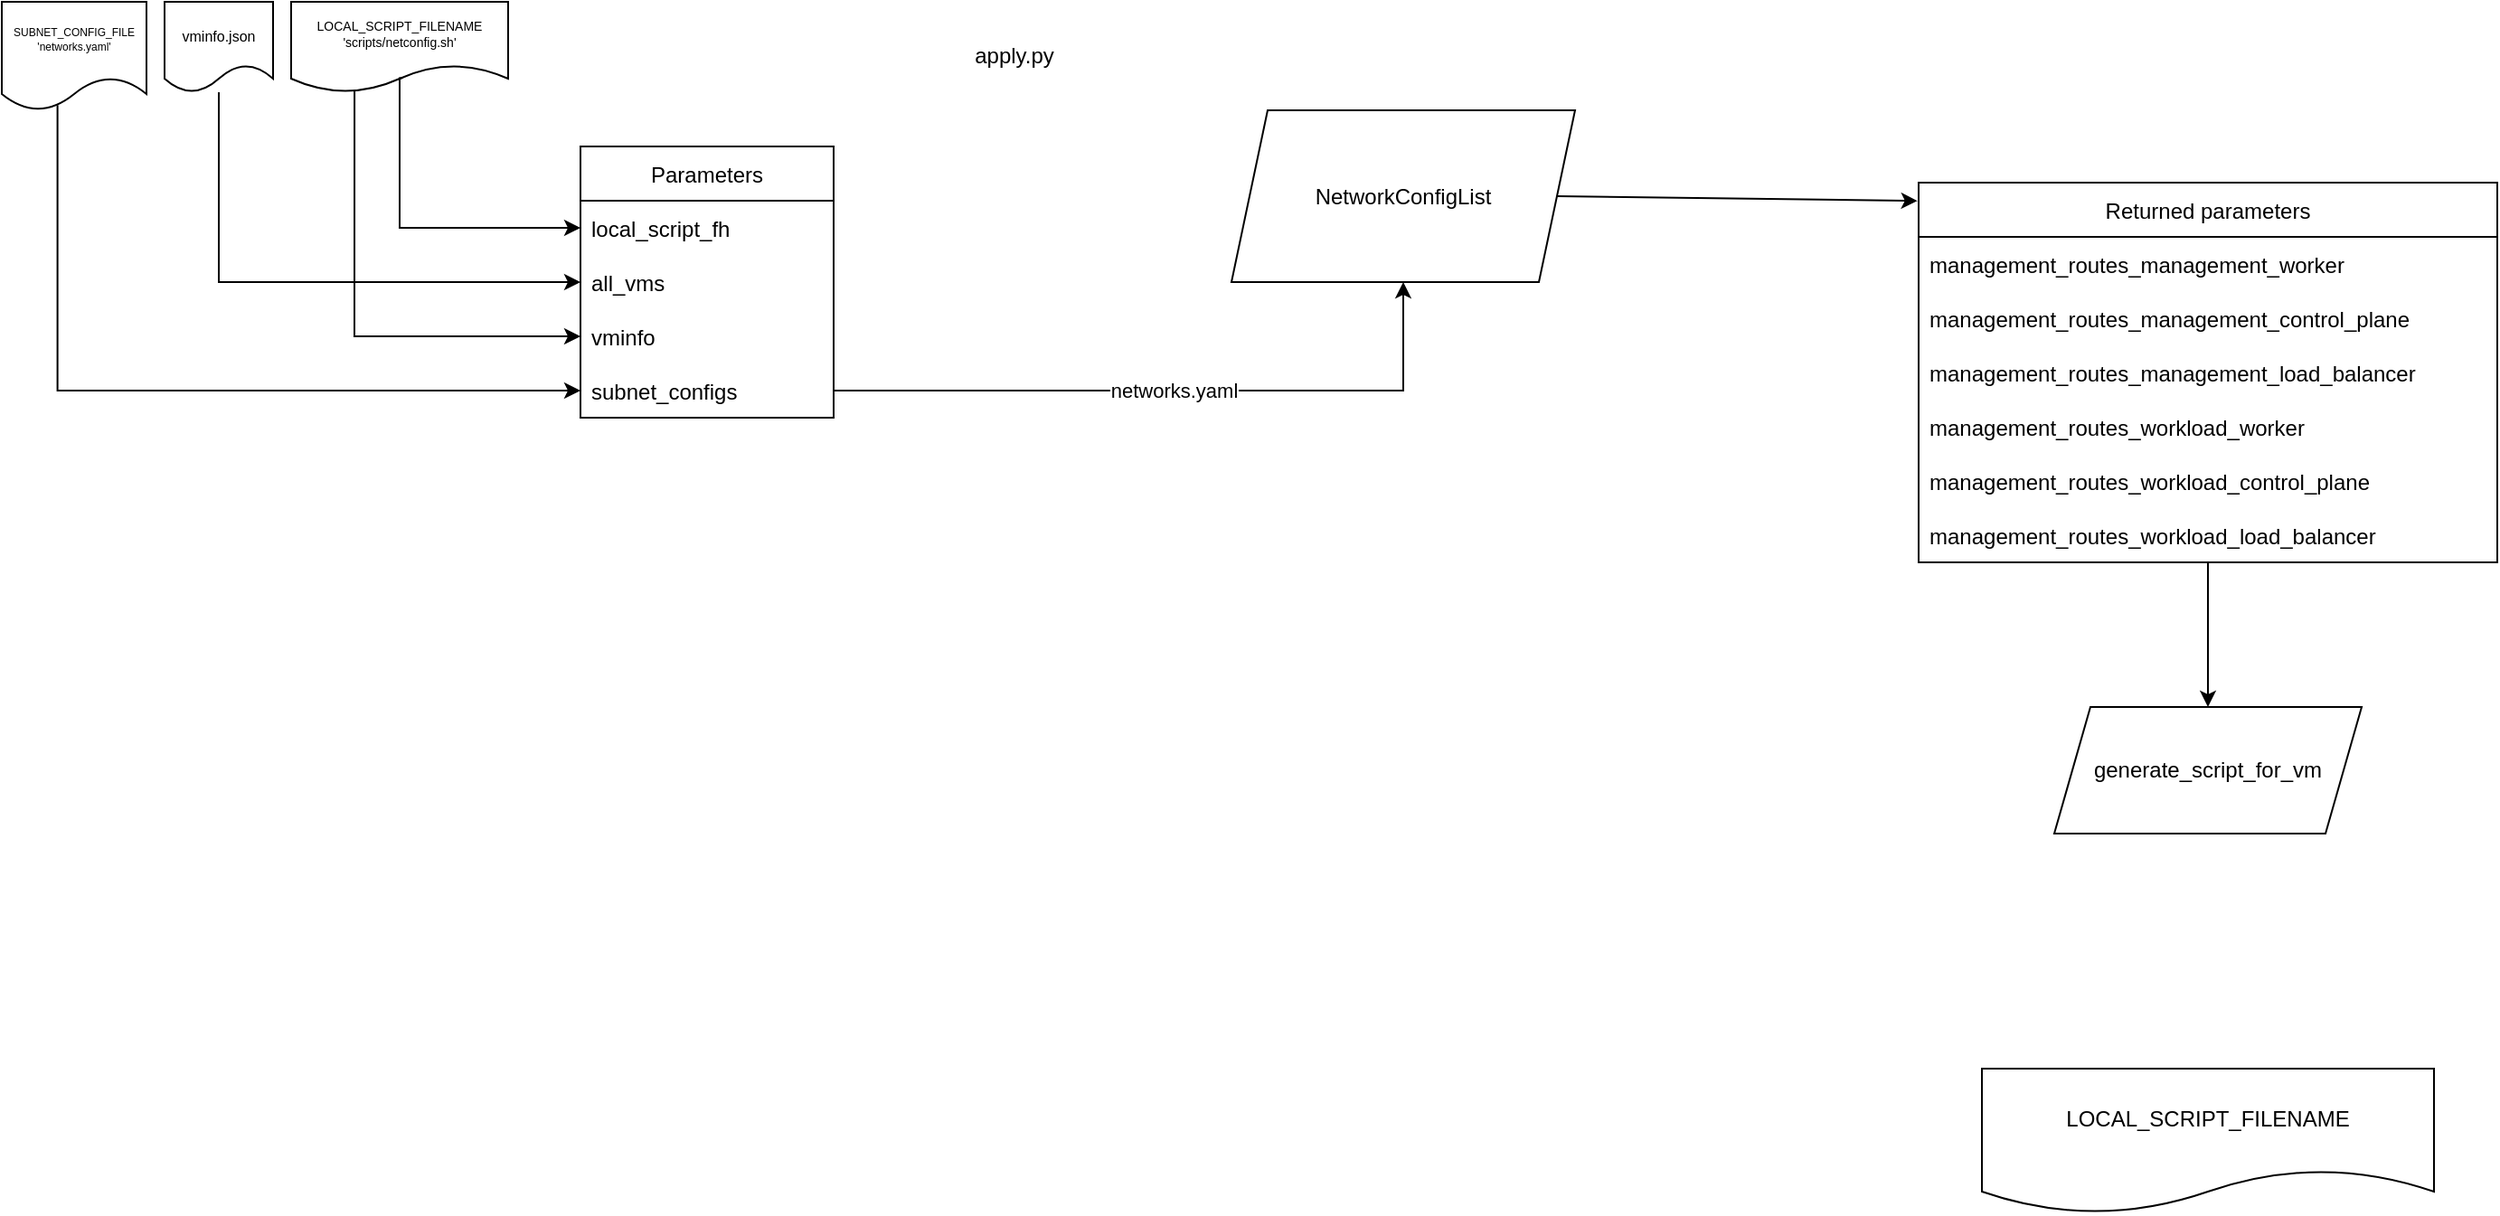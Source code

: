 <mxfile version="20.3.1" type="github" pages="10">
  <diagram name="Entry point" id="8ce9d11a-91a2-4d17-14d8-a56ed91bf033">
    <mxGraphModel dx="1778" dy="940" grid="1" gridSize="10" guides="1" tooltips="1" connect="1" arrows="1" fold="1" page="1" pageScale="1" pageWidth="1600" pageHeight="1200" background="none" math="0" shadow="0">
      <root>
        <mxCell id="0" />
        <mxCell id="1" parent="0" />
        <mxCell id="hAXQzyxzrUF089T4oHqe-1" value="&lt;div&gt;apply.py&lt;/div&gt;" style="text;html=1;strokeColor=none;fillColor=none;align=center;verticalAlign=middle;whiteSpace=wrap;rounded=0;" parent="1" vertex="1">
          <mxGeometry x="530" y="20" width="60" height="40" as="geometry" />
        </mxCell>
        <mxCell id="hAXQzyxzrUF089T4oHqe-3" value="Parameters" style="swimlane;fontStyle=0;childLayout=stackLayout;horizontal=1;startSize=30;horizontalStack=0;resizeParent=1;resizeParentMax=0;resizeLast=0;collapsible=1;marginBottom=0;" parent="1" vertex="1">
          <mxGeometry x="320" y="90" width="140" height="150" as="geometry" />
        </mxCell>
        <mxCell id="hAXQzyxzrUF089T4oHqe-4" value="local_script_fh" style="text;strokeColor=none;fillColor=none;align=left;verticalAlign=middle;spacingLeft=4;spacingRight=4;overflow=hidden;points=[[0,0.5],[1,0.5]];portConstraint=eastwest;rotatable=0;" parent="hAXQzyxzrUF089T4oHqe-3" vertex="1">
          <mxGeometry y="30" width="140" height="30" as="geometry" />
        </mxCell>
        <mxCell id="hAXQzyxzrUF089T4oHqe-5" value="all_vms" style="text;strokeColor=none;fillColor=none;align=left;verticalAlign=middle;spacingLeft=4;spacingRight=4;overflow=hidden;points=[[0,0.5],[1,0.5]];portConstraint=eastwest;rotatable=0;" parent="hAXQzyxzrUF089T4oHqe-3" vertex="1">
          <mxGeometry y="60" width="140" height="30" as="geometry" />
        </mxCell>
        <mxCell id="hAXQzyxzrUF089T4oHqe-6" value="vminfo" style="text;strokeColor=none;fillColor=none;align=left;verticalAlign=middle;spacingLeft=4;spacingRight=4;overflow=hidden;points=[[0,0.5],[1,0.5]];portConstraint=eastwest;rotatable=0;" parent="hAXQzyxzrUF089T4oHqe-3" vertex="1">
          <mxGeometry y="90" width="140" height="30" as="geometry" />
        </mxCell>
        <mxCell id="hAXQzyxzrUF089T4oHqe-7" value="subnet_configs" style="text;strokeColor=none;fillColor=none;align=left;verticalAlign=middle;spacingLeft=4;spacingRight=4;overflow=hidden;points=[[0,0.5],[1,0.5]];portConstraint=eastwest;rotatable=0;" parent="hAXQzyxzrUF089T4oHqe-3" vertex="1">
          <mxGeometry y="120" width="140" height="30" as="geometry" />
        </mxCell>
        <mxCell id="hAXQzyxzrUF089T4oHqe-9" value="&lt;font style=&quot;font-size: 8px;&quot;&gt;vminfo.json&lt;/font&gt;" style="shape=document;whiteSpace=wrap;html=1;boundedLbl=1;" parent="1" vertex="1">
          <mxGeometry x="90" y="10" width="60" height="50" as="geometry" />
        </mxCell>
        <mxCell id="hAXQzyxzrUF089T4oHqe-10" value="" style="edgeStyle=segmentEdgeStyle;endArrow=classic;html=1;rounded=0;entryX=0;entryY=0.5;entryDx=0;entryDy=0;" parent="1" source="hAXQzyxzrUF089T4oHqe-9" target="hAXQzyxzrUF089T4oHqe-5" edge="1">
          <mxGeometry width="50" height="50" relative="1" as="geometry">
            <mxPoint x="120" y="210" as="sourcePoint" />
            <mxPoint x="170" y="160" as="targetPoint" />
            <Array as="points">
              <mxPoint x="120" y="165" />
            </Array>
          </mxGeometry>
        </mxCell>
        <mxCell id="hAXQzyxzrUF089T4oHqe-11" value="&lt;div style=&quot;font-size: 7px;&quot;&gt;&lt;font style=&quot;font-size: 7px;&quot;&gt;LOCAL_SCRIPT_FILENAME&lt;/font&gt;&lt;/div&gt;&lt;div style=&quot;font-size: 7px;&quot;&gt;&lt;font style=&quot;font-size: 7px;&quot;&gt;&#39;scripts/netconfig.sh&#39;&lt;br style=&quot;font-size: 7px;&quot;&gt;&lt;/font&gt;&lt;/div&gt;" style="shape=document;whiteSpace=wrap;html=1;boundedLbl=1;fontSize=7;" parent="1" vertex="1">
          <mxGeometry x="160" y="10" width="120" height="50" as="geometry" />
        </mxCell>
        <mxCell id="hAXQzyxzrUF089T4oHqe-12" value="" style="edgeStyle=segmentEdgeStyle;endArrow=classic;html=1;rounded=0;fontSize=7;exitX=0.514;exitY=0.843;exitDx=0;exitDy=0;exitPerimeter=0;" parent="1" source="hAXQzyxzrUF089T4oHqe-11" target="hAXQzyxzrUF089T4oHqe-4" edge="1">
          <mxGeometry width="50" height="50" relative="1" as="geometry">
            <mxPoint x="100" y="120" as="sourcePoint" />
            <mxPoint x="150" y="70" as="targetPoint" />
            <Array as="points">
              <mxPoint x="220" y="52" />
              <mxPoint x="220" y="135" />
            </Array>
          </mxGeometry>
        </mxCell>
        <mxCell id="hAXQzyxzrUF089T4oHqe-13" value="&lt;div style=&quot;font-size: 6px;&quot;&gt;SUBNET_CONFIG_FILE&lt;/div&gt;&lt;div style=&quot;font-size: 6px;&quot;&gt;&#39;networks.yaml&#39;&lt;br style=&quot;font-size: 6px;&quot;&gt;&lt;/div&gt;" style="shape=document;whiteSpace=wrap;html=1;boundedLbl=1;fontSize=6;" parent="1" vertex="1">
          <mxGeometry y="10" width="80" height="60" as="geometry" />
        </mxCell>
        <mxCell id="hAXQzyxzrUF089T4oHqe-14" value="" style="edgeStyle=segmentEdgeStyle;endArrow=classic;html=1;rounded=0;fontSize=6;entryX=0;entryY=0.5;entryDx=0;entryDy=0;exitX=0.385;exitY=0.953;exitDx=0;exitDy=0;exitPerimeter=0;" parent="1" source="hAXQzyxzrUF089T4oHqe-13" target="hAXQzyxzrUF089T4oHqe-7" edge="1">
          <mxGeometry width="50" height="50" relative="1" as="geometry">
            <mxPoint x="20" y="190" as="sourcePoint" />
            <mxPoint x="90" y="200" as="targetPoint" />
            <Array as="points">
              <mxPoint x="31" y="225" />
            </Array>
          </mxGeometry>
        </mxCell>
        <mxCell id="hAXQzyxzrUF089T4oHqe-15" value="" style="edgeStyle=segmentEdgeStyle;endArrow=classic;html=1;rounded=0;fontSize=6;entryX=0;entryY=0.5;entryDx=0;entryDy=0;exitX=0.292;exitY=0.977;exitDx=0;exitDy=0;exitPerimeter=0;" parent="1" source="hAXQzyxzrUF089T4oHqe-11" target="hAXQzyxzrUF089T4oHqe-6" edge="1">
          <mxGeometry width="50" height="50" relative="1" as="geometry">
            <mxPoint x="540" y="80" as="sourcePoint" />
            <mxPoint x="590" y="30" as="targetPoint" />
            <Array as="points">
              <mxPoint x="195" y="195" />
            </Array>
          </mxGeometry>
        </mxCell>
        <mxCell id="MDB2HP20ynzAcJuBbZZU-1" value="NetworkConfigList" style="shape=parallelogram;perimeter=parallelogramPerimeter;whiteSpace=wrap;html=1;fixedSize=1;" vertex="1" parent="1">
          <mxGeometry x="680" y="70" width="190" height="95" as="geometry" />
        </mxCell>
        <mxCell id="MDB2HP20ynzAcJuBbZZU-4" value="" style="endArrow=classic;html=1;rounded=0;exitX=1;exitY=0.5;exitDx=0;exitDy=0;entryX=0.5;entryY=1;entryDx=0;entryDy=0;" edge="1" parent="1" source="hAXQzyxzrUF089T4oHqe-7" target="MDB2HP20ynzAcJuBbZZU-1">
          <mxGeometry relative="1" as="geometry">
            <mxPoint x="660" y="300" as="sourcePoint" />
            <mxPoint x="760" y="300" as="targetPoint" />
            <Array as="points">
              <mxPoint x="775" y="225" />
            </Array>
          </mxGeometry>
        </mxCell>
        <mxCell id="MDB2HP20ynzAcJuBbZZU-5" value="networks.yaml" style="edgeLabel;resizable=0;html=1;align=center;verticalAlign=middle;" connectable="0" vertex="1" parent="MDB2HP20ynzAcJuBbZZU-4">
          <mxGeometry relative="1" as="geometry" />
        </mxCell>
        <mxCell id="rCq9-AHlhiBzLPEO5vn3-1" value="Returned parameters" style="swimlane;fontStyle=0;childLayout=stackLayout;horizontal=1;startSize=30;horizontalStack=0;resizeParent=1;resizeParentMax=0;resizeLast=0;collapsible=1;marginBottom=0;" vertex="1" parent="1">
          <mxGeometry x="1060" y="110" width="320" height="210" as="geometry" />
        </mxCell>
        <mxCell id="rCq9-AHlhiBzLPEO5vn3-2" value="management_routes_management_worker" style="text;strokeColor=none;fillColor=none;align=left;verticalAlign=middle;spacingLeft=4;spacingRight=4;overflow=hidden;points=[[0,0.5],[1,0.5]];portConstraint=eastwest;rotatable=0;" vertex="1" parent="rCq9-AHlhiBzLPEO5vn3-1">
          <mxGeometry y="30" width="320" height="30" as="geometry" />
        </mxCell>
        <mxCell id="rCq9-AHlhiBzLPEO5vn3-3" value="management_routes_management_control_plane" style="text;strokeColor=none;fillColor=none;align=left;verticalAlign=middle;spacingLeft=4;spacingRight=4;overflow=hidden;points=[[0,0.5],[1,0.5]];portConstraint=eastwest;rotatable=0;" vertex="1" parent="rCq9-AHlhiBzLPEO5vn3-1">
          <mxGeometry y="60" width="320" height="30" as="geometry" />
        </mxCell>
        <mxCell id="rCq9-AHlhiBzLPEO5vn3-4" value="management_routes_management_load_balancer" style="text;strokeColor=none;fillColor=none;align=left;verticalAlign=middle;spacingLeft=4;spacingRight=4;overflow=hidden;points=[[0,0.5],[1,0.5]];portConstraint=eastwest;rotatable=0;" vertex="1" parent="rCq9-AHlhiBzLPEO5vn3-1">
          <mxGeometry y="90" width="320" height="30" as="geometry" />
        </mxCell>
        <mxCell id="rCq9-AHlhiBzLPEO5vn3-7" value="management_routes_workload_worker" style="text;strokeColor=none;fillColor=none;align=left;verticalAlign=middle;spacingLeft=4;spacingRight=4;overflow=hidden;points=[[0,0.5],[1,0.5]];portConstraint=eastwest;rotatable=0;" vertex="1" parent="rCq9-AHlhiBzLPEO5vn3-1">
          <mxGeometry y="120" width="320" height="30" as="geometry" />
        </mxCell>
        <mxCell id="rCq9-AHlhiBzLPEO5vn3-8" value="management_routes_workload_control_plane" style="text;strokeColor=none;fillColor=none;align=left;verticalAlign=middle;spacingLeft=4;spacingRight=4;overflow=hidden;points=[[0,0.5],[1,0.5]];portConstraint=eastwest;rotatable=0;" vertex="1" parent="rCq9-AHlhiBzLPEO5vn3-1">
          <mxGeometry y="150" width="320" height="30" as="geometry" />
        </mxCell>
        <mxCell id="rCq9-AHlhiBzLPEO5vn3-9" value="management_routes_workload_load_balancer" style="text;strokeColor=none;fillColor=none;align=left;verticalAlign=middle;spacingLeft=4;spacingRight=4;overflow=hidden;points=[[0,0.5],[1,0.5]];portConstraint=eastwest;rotatable=0;" vertex="1" parent="rCq9-AHlhiBzLPEO5vn3-1">
          <mxGeometry y="180" width="320" height="30" as="geometry" />
        </mxCell>
        <mxCell id="9FcE8uI2pOl-TXeYJqfj-1" value="generate_script_for_vm" style="shape=parallelogram;perimeter=parallelogramPerimeter;whiteSpace=wrap;html=1;fixedSize=1;" vertex="1" parent="1">
          <mxGeometry x="1135" y="400" width="170" height="70" as="geometry" />
        </mxCell>
        <mxCell id="9FcE8uI2pOl-TXeYJqfj-2" value="" style="endArrow=classic;html=1;rounded=0;entryX=0.5;entryY=0;entryDx=0;entryDy=0;" edge="1" parent="1" source="rCq9-AHlhiBzLPEO5vn3-9" target="9FcE8uI2pOl-TXeYJqfj-1">
          <mxGeometry width="50" height="50" relative="1" as="geometry">
            <mxPoint x="910" y="510" as="sourcePoint" />
            <mxPoint x="960" y="460" as="targetPoint" />
          </mxGeometry>
        </mxCell>
        <mxCell id="9FcE8uI2pOl-TXeYJqfj-3" value="" style="endArrow=classic;html=1;rounded=0;entryX=-0.002;entryY=0.048;entryDx=0;entryDy=0;entryPerimeter=0;exitX=1;exitY=0.5;exitDx=0;exitDy=0;" edge="1" parent="1" source="MDB2HP20ynzAcJuBbZZU-1" target="rCq9-AHlhiBzLPEO5vn3-1">
          <mxGeometry width="50" height="50" relative="1" as="geometry">
            <mxPoint x="910" y="510" as="sourcePoint" />
            <mxPoint x="960" y="460" as="targetPoint" />
          </mxGeometry>
        </mxCell>
        <mxCell id="KpaHSgXzEpZFQoiQR3Ww-1" value="LOCAL_SCRIPT_FILENAME" style="shape=document;whiteSpace=wrap;html=1;boundedLbl=1;fontSize=12;" vertex="1" parent="1">
          <mxGeometry x="1095" y="600" width="250" height="80" as="geometry" />
        </mxCell>
      </root>
    </mxGraphModel>
  </diagram>
  <diagram id="Cs-p8ddCtCMkcKlwJ-LH" name="NetworkConfigList">
    <mxGraphModel dx="1422" dy="752" grid="1" gridSize="10" guides="1" tooltips="1" connect="1" arrows="1" fold="1" page="1" pageScale="1" pageWidth="1200" pageHeight="1600" math="0" shadow="0">
      <root>
        <mxCell id="0" />
        <mxCell id="1" parent="0" />
        <mxCell id="8OVsyT-DH0e4w9V3ui-G-1" value="NetworkConfigList" style="shape=parallelogram;perimeter=parallelogramPerimeter;whiteSpace=wrap;html=1;fixedSize=1;" vertex="1" parent="1">
          <mxGeometry x="40" y="70" width="190" height="95" as="geometry" />
        </mxCell>
        <mxCell id="8OVsyT-DH0e4w9V3ui-G-2" value="NetworkConfigList" style="text;strokeColor=none;fillColor=none;html=1;fontSize=24;fontStyle=1;verticalAlign=middle;align=center;" vertex="1" parent="1">
          <mxGeometry x="520" width="100" height="40" as="geometry" />
        </mxCell>
      </root>
    </mxGraphModel>
  </diagram>
  <diagram id="NnIbAKvoQ8dPKDMeVBmU" name="generate_script_for_vm">
    <mxGraphModel dx="2622" dy="752" grid="1" gridSize="10" guides="1" tooltips="1" connect="1" arrows="1" fold="1" page="1" pageScale="1" pageWidth="1200" pageHeight="1600" math="0" shadow="0">
      <root>
        <mxCell id="0" />
        <mxCell id="1" parent="0" />
        <mxCell id="WUDY_DLtJ3YWReSSxZhu-1" value="generate_script_for_vm" style="shape=parallelogram;perimeter=parallelogramPerimeter;whiteSpace=wrap;html=1;fixedSize=1;" vertex="1" parent="1">
          <mxGeometry x="40" y="10" width="170" height="70" as="geometry" />
        </mxCell>
        <mxCell id="WUDY_DLtJ3YWReSSxZhu-2" value="Control plane ?" style="rhombus;whiteSpace=wrap;html=1;fontSize=11;" vertex="1" parent="1">
          <mxGeometry x="85" y="160" width="80" height="80" as="geometry" />
        </mxCell>
        <mxCell id="WUDY_DLtJ3YWReSSxZhu-3" value="" style="endArrow=classic;html=1;rounded=0;fontSize=11;" edge="1" parent="1" source="WUDY_DLtJ3YWReSSxZhu-1" target="WUDY_DLtJ3YWReSSxZhu-2">
          <mxGeometry width="50" height="50" relative="1" as="geometry">
            <mxPoint x="-80" y="350" as="sourcePoint" />
            <mxPoint x="-30" y="300" as="targetPoint" />
          </mxGeometry>
        </mxCell>
        <mxCell id="WUDY_DLtJ3YWReSSxZhu-4" value="Management cluster ?" style="rhombus;whiteSpace=wrap;html=1;fontSize=11;" vertex="1" parent="1">
          <mxGeometry x="490" y="80" width="80" height="80" as="geometry" />
        </mxCell>
        <mxCell id="WUDY_DLtJ3YWReSSxZhu-5" value="" style="endArrow=classic;html=1;rounded=0;fontSize=11;entryX=0;entryY=0.5;entryDx=0;entryDy=0;exitX=1;exitY=0.5;exitDx=0;exitDy=0;" edge="1" parent="1" source="WUDY_DLtJ3YWReSSxZhu-2" target="WUDY_DLtJ3YWReSSxZhu-4">
          <mxGeometry relative="1" as="geometry">
            <mxPoint x="-100" y="320" as="sourcePoint" />
            <mxPoint y="320" as="targetPoint" />
            <Array as="points">
              <mxPoint x="210" y="200" />
            </Array>
          </mxGeometry>
        </mxCell>
        <mxCell id="WUDY_DLtJ3YWReSSxZhu-6" value="Yes" style="edgeLabel;resizable=0;html=1;align=center;verticalAlign=middle;fontSize=11;" connectable="0" vertex="1" parent="WUDY_DLtJ3YWReSSxZhu-5">
          <mxGeometry relative="1" as="geometry" />
        </mxCell>
        <mxCell id="WUDY_DLtJ3YWReSSxZhu-7" value="" style="endArrow=classic;html=1;rounded=0;fontSize=11;" edge="1" parent="1" target="WUDY_DLtJ3YWReSSxZhu-9" source="WUDY_DLtJ3YWReSSxZhu-4">
          <mxGeometry relative="1" as="geometry">
            <mxPoint x="330" y="199.76" as="sourcePoint" />
            <mxPoint x="415" y="199.76" as="targetPoint" />
            <Array as="points">
              <mxPoint x="720" y="160" />
            </Array>
          </mxGeometry>
        </mxCell>
        <mxCell id="WUDY_DLtJ3YWReSSxZhu-8" value="Yes" style="edgeLabel;resizable=0;html=1;align=center;verticalAlign=middle;fontSize=11;" connectable="0" vertex="1" parent="WUDY_DLtJ3YWReSSxZhu-7">
          <mxGeometry relative="1" as="geometry" />
        </mxCell>
        <mxCell id="WUDY_DLtJ3YWReSSxZhu-9" value="management_routes_management_control_plane" style="shape=parallelogram;perimeter=parallelogramPerimeter;whiteSpace=wrap;html=1;fixedSize=1;fontSize=11;" vertex="1" parent="1">
          <mxGeometry x="880" y="160" width="270" height="80" as="geometry" />
        </mxCell>
        <mxCell id="WUDY_DLtJ3YWReSSxZhu-11" value="" style="endArrow=classic;html=1;rounded=0;fontSize=11;entryX=0.5;entryY=0;entryDx=0;entryDy=0;exitX=0.5;exitY=1;exitDx=0;exitDy=0;" edge="1" parent="1" source="WUDY_DLtJ3YWReSSxZhu-2" target="WUDY_DLtJ3YWReSSxZhu-10">
          <mxGeometry relative="1" as="geometry">
            <mxPoint x="165" y="260" as="sourcePoint" />
            <mxPoint x="250" y="260" as="targetPoint" />
            <Array as="points" />
          </mxGeometry>
        </mxCell>
        <mxCell id="WUDY_DLtJ3YWReSSxZhu-12" value="&lt;div&gt;No&lt;/div&gt;" style="edgeLabel;resizable=0;html=1;align=center;verticalAlign=middle;fontSize=11;" connectable="0" vertex="1" parent="WUDY_DLtJ3YWReSSxZhu-11">
          <mxGeometry relative="1" as="geometry" />
        </mxCell>
        <mxCell id="WUDY_DLtJ3YWReSSxZhu-13" value="&lt;div style=&quot;font-family: Consolas, &amp;quot;Courier New&amp;quot;, monospace; font-weight: normal; font-size: 12px; line-height: 19px;&quot;&gt;&lt;div style=&quot;&quot;&gt;&lt;font style=&quot;font-size: 12px;&quot;&gt;&lt;span style=&quot;background-color: rgb(255, 255, 255);&quot;&gt;&lt;span style=&quot;&quot;&gt;management_routes_management_load_balancer&lt;/span&gt;&lt;/span&gt;&lt;/font&gt;&lt;/div&gt;&lt;/div&gt;" style="shape=parallelogram;perimeter=parallelogramPerimeter;whiteSpace=wrap;html=1;fixedSize=1;fontSize=4;" vertex="1" parent="1">
          <mxGeometry x="530" y="465" width="340" height="85" as="geometry" />
        </mxCell>
        <mxCell id="WUDY_DLtJ3YWReSSxZhu-14" value="" style="endArrow=classic;html=1;rounded=0;fontSize=11;entryX=0;entryY=0.5;entryDx=0;entryDy=0;exitX=1;exitY=0.5;exitDx=0;exitDy=0;" edge="1" parent="1" target="WUDY_DLtJ3YWReSSxZhu-22" source="WUDY_DLtJ3YWReSSxZhu-10">
          <mxGeometry relative="1" as="geometry">
            <mxPoint x="165" y="440" as="sourcePoint" />
            <mxPoint x="222" y="490" as="targetPoint" />
            <Array as="points" />
          </mxGeometry>
        </mxCell>
        <mxCell id="WUDY_DLtJ3YWReSSxZhu-15" value="Yes" style="edgeLabel;resizable=0;html=1;align=center;verticalAlign=middle;fontSize=11;" connectable="0" vertex="1" parent="WUDY_DLtJ3YWReSSxZhu-14">
          <mxGeometry relative="1" as="geometry" />
        </mxCell>
        <mxCell id="WUDY_DLtJ3YWReSSxZhu-16" value="" style="endArrow=classic;html=1;rounded=0;fontSize=11;entryX=0.5;entryY=0;entryDx=0;entryDy=0;exitX=0.5;exitY=1;exitDx=0;exitDy=0;startArrow=none;" edge="1" parent="1" target="WUDY_DLtJ3YWReSSxZhu-18" source="WUDY_DLtJ3YWReSSxZhu-10">
          <mxGeometry relative="1" as="geometry">
            <mxPoint x="124.76" y="480" as="sourcePoint" />
            <mxPoint x="124.76" y="530" as="targetPoint" />
            <Array as="points" />
          </mxGeometry>
        </mxCell>
        <mxCell id="WUDY_DLtJ3YWReSSxZhu-18" value="Management cluster ?" style="rhombus;whiteSpace=wrap;html=1;fontSize=11;" vertex="1" parent="1">
          <mxGeometry x="75" y="860" width="80" height="80" as="geometry" />
        </mxCell>
        <mxCell id="WUDY_DLtJ3YWReSSxZhu-19" value="" style="endArrow=classic;html=1;rounded=0;fontSize=11;exitX=1;exitY=0.5;exitDx=0;exitDy=0;entryX=0;entryY=0.5;entryDx=0;entryDy=0;" edge="1" parent="1" source="WUDY_DLtJ3YWReSSxZhu-18" target="WUDY_DLtJ3YWReSSxZhu-32">
          <mxGeometry relative="1" as="geometry">
            <mxPoint x="165" y="579.76" as="sourcePoint" />
            <mxPoint x="260" y="660" as="targetPoint" />
            <Array as="points" />
          </mxGeometry>
        </mxCell>
        <mxCell id="WUDY_DLtJ3YWReSSxZhu-20" value="Yes" style="edgeLabel;resizable=0;html=1;align=center;verticalAlign=middle;fontSize=11;" connectable="0" vertex="1" parent="WUDY_DLtJ3YWReSSxZhu-19">
          <mxGeometry relative="1" as="geometry" />
        </mxCell>
        <mxCell id="WUDY_DLtJ3YWReSSxZhu-21" value="&lt;div style=&quot;font-family: Consolas, &amp;quot;Courier New&amp;quot;, monospace; font-weight: normal; font-size: 12px; line-height: 19px;&quot;&gt;&lt;div style=&quot;&quot;&gt;&lt;font style=&quot;font-size: 12px;&quot;&gt;&lt;span style=&quot;background-color: rgb(255, 255, 255);&quot;&gt;&lt;span style=&quot;&quot;&gt;management_routes_workload_control_plane&lt;/span&gt;&lt;/span&gt;&lt;/font&gt;&lt;/div&gt;&lt;/div&gt;" style="shape=parallelogram;perimeter=parallelogramPerimeter;whiteSpace=wrap;html=1;fixedSize=1;fontSize=4;" vertex="1" parent="1">
          <mxGeometry x="350" y="250" width="302" height="80" as="geometry" />
        </mxCell>
        <mxCell id="WUDY_DLtJ3YWReSSxZhu-22" value="Management cluster ?" style="rhombus;whiteSpace=wrap;html=1;fontSize=9;" vertex="1" parent="1">
          <mxGeometry x="330" y="460" width="95" height="90" as="geometry" />
        </mxCell>
        <mxCell id="WUDY_DLtJ3YWReSSxZhu-23" value="" style="endArrow=classic;html=1;rounded=0;fontSize=11;entryX=0;entryY=0.5;entryDx=0;entryDy=0;exitX=1;exitY=0.5;exitDx=0;exitDy=0;" edge="1" parent="1" source="WUDY_DLtJ3YWReSSxZhu-22" target="WUDY_DLtJ3YWReSSxZhu-13">
          <mxGeometry relative="1" as="geometry">
            <mxPoint x="320" y="399" as="sourcePoint" />
            <mxPoint x="395" y="399" as="targetPoint" />
            <Array as="points" />
          </mxGeometry>
        </mxCell>
        <mxCell id="WUDY_DLtJ3YWReSSxZhu-24" value="Yes" style="edgeLabel;resizable=0;html=1;align=center;verticalAlign=middle;fontSize=11;" connectable="0" vertex="1" parent="WUDY_DLtJ3YWReSSxZhu-23">
          <mxGeometry relative="1" as="geometry" />
        </mxCell>
        <mxCell id="WUDY_DLtJ3YWReSSxZhu-25" value="&lt;div style=&quot;font-family: Consolas, &amp;quot;Courier New&amp;quot;, monospace; font-weight: normal; font-size: 12px; line-height: 19px;&quot;&gt;&lt;div style=&quot;&quot;&gt;&lt;font style=&quot;font-size: 12px;&quot;&gt;&lt;span style=&quot;background-color: rgb(255, 255, 255);&quot;&gt;&lt;span style=&quot;&quot;&gt;management_routes_workload_load_balancer&lt;/span&gt;&lt;/span&gt;&lt;/font&gt;&lt;/div&gt;&lt;/div&gt;" style="shape=parallelogram;perimeter=parallelogramPerimeter;whiteSpace=wrap;html=1;fixedSize=1;fontSize=4;" vertex="1" parent="1">
          <mxGeometry x="270" y="700" width="310" height="100" as="geometry" />
        </mxCell>
        <mxCell id="WUDY_DLtJ3YWReSSxZhu-26" value="" style="endArrow=classic;html=1;rounded=0;fontSize=11;entryX=0.5;entryY=0;entryDx=0;entryDy=0;exitX=0.5;exitY=1;exitDx=0;exitDy=0;" edge="1" parent="1" source="WUDY_DLtJ3YWReSSxZhu-22" target="WUDY_DLtJ3YWReSSxZhu-25">
          <mxGeometry relative="1" as="geometry">
            <mxPoint x="330" y="489" as="sourcePoint" />
            <mxPoint x="400" y="489" as="targetPoint" />
            <Array as="points" />
          </mxGeometry>
        </mxCell>
        <mxCell id="WUDY_DLtJ3YWReSSxZhu-27" value="No" style="edgeLabel;resizable=0;html=1;align=center;verticalAlign=middle;fontSize=11;" connectable="0" vertex="1" parent="WUDY_DLtJ3YWReSSxZhu-26">
          <mxGeometry relative="1" as="geometry" />
        </mxCell>
        <mxCell id="WUDY_DLtJ3YWReSSxZhu-28" value="" style="endArrow=classic;html=1;rounded=0;fontSize=11;entryX=0.5;entryY=0;entryDx=0;entryDy=0;exitX=0.47;exitY=0.95;exitDx=0;exitDy=0;exitPerimeter=0;" edge="1" parent="1" source="WUDY_DLtJ3YWReSSxZhu-4" target="WUDY_DLtJ3YWReSSxZhu-21">
          <mxGeometry relative="1" as="geometry">
            <mxPoint x="320" y="380" as="sourcePoint" />
            <mxPoint x="330" y="430" as="targetPoint" />
            <Array as="points" />
          </mxGeometry>
        </mxCell>
        <mxCell id="WUDY_DLtJ3YWReSSxZhu-29" value="No" style="edgeLabel;resizable=0;html=1;align=center;verticalAlign=middle;fontSize=11;" connectable="0" vertex="1" parent="WUDY_DLtJ3YWReSSxZhu-28">
          <mxGeometry relative="1" as="geometry" />
        </mxCell>
        <mxCell id="WUDY_DLtJ3YWReSSxZhu-30" value="" style="endArrow=classic;html=1;rounded=0;fontSize=11;exitX=0.5;exitY=1;exitDx=0;exitDy=0;entryX=0.542;entryY=0;entryDx=0;entryDy=0;entryPerimeter=0;" edge="1" parent="1" source="WUDY_DLtJ3YWReSSxZhu-18" target="WUDY_DLtJ3YWReSSxZhu-33">
          <mxGeometry relative="1" as="geometry">
            <mxPoint x="180" y="680" as="sourcePoint" />
            <mxPoint x="125" y="770" as="targetPoint" />
            <Array as="points" />
          </mxGeometry>
        </mxCell>
        <mxCell id="WUDY_DLtJ3YWReSSxZhu-31" value="&lt;div&gt;No&lt;/div&gt;" style="edgeLabel;resizable=0;html=1;align=center;verticalAlign=middle;fontSize=11;" connectable="0" vertex="1" parent="WUDY_DLtJ3YWReSSxZhu-30">
          <mxGeometry relative="1" as="geometry" />
        </mxCell>
        <mxCell id="WUDY_DLtJ3YWReSSxZhu-32" value="&lt;div style=&quot;font-family: Consolas, &amp;quot;Courier New&amp;quot;, monospace; font-weight: normal; font-size: 12px; line-height: 19px;&quot;&gt;&lt;div style=&quot;&quot;&gt;&lt;font style=&quot;font-size: 12px;&quot;&gt;&lt;span style=&quot;background-color: rgb(255, 255, 255);&quot;&gt;&lt;span style=&quot;&quot;&gt;management_routes_management_worker&lt;/span&gt;&lt;/span&gt;&lt;/font&gt;&lt;/div&gt;&lt;/div&gt;" style="shape=parallelogram;perimeter=parallelogramPerimeter;whiteSpace=wrap;html=1;fixedSize=1;fontSize=4;" vertex="1" parent="1">
          <mxGeometry x="530" y="920" width="340" height="100" as="geometry" />
        </mxCell>
        <mxCell id="WUDY_DLtJ3YWReSSxZhu-33" value="&lt;div style=&quot;font-family: Consolas, &amp;quot;Courier New&amp;quot;, monospace; font-weight: normal; font-size: 12px; line-height: 19px;&quot;&gt;&lt;div style=&quot;&quot;&gt;&lt;font style=&quot;font-size: 12px;&quot;&gt;&lt;span style=&quot;background-color: rgb(255, 255, 255);&quot;&gt;&lt;span style=&quot;&quot;&gt;management_routes_workload_worker&lt;/span&gt;&lt;/span&gt;&lt;/font&gt;&lt;/div&gt;&lt;/div&gt;" style="shape=parallelogram;perimeter=parallelogramPerimeter;whiteSpace=wrap;html=1;fixedSize=1;fontSize=4;" vertex="1" parent="1">
          <mxGeometry x="-30" y="1170" width="290" height="140" as="geometry" />
        </mxCell>
        <mxCell id="uC1EVDwuRMCWNasb5b6D-1" value="Returned parameters" style="swimlane;fontStyle=0;childLayout=stackLayout;horizontal=1;startSize=30;horizontalStack=0;resizeParent=1;resizeParentMax=0;resizeLast=0;collapsible=1;marginBottom=0;" vertex="1" parent="1">
          <mxGeometry x="1080" y="400" width="320" height="210" as="geometry" />
        </mxCell>
        <mxCell id="uC1EVDwuRMCWNasb5b6D-3" value="management_routes_management_control_plane" style="text;strokeColor=none;fillColor=none;align=left;verticalAlign=middle;spacingLeft=4;spacingRight=4;overflow=hidden;points=[[0,0.5],[1,0.5]];portConstraint=eastwest;rotatable=0;" vertex="1" parent="uC1EVDwuRMCWNasb5b6D-1">
          <mxGeometry y="30" width="320" height="30" as="geometry" />
        </mxCell>
        <mxCell id="uC1EVDwuRMCWNasb5b6D-2" value="management_routes_management_worker" style="text;strokeColor=none;fillColor=none;align=left;verticalAlign=middle;spacingLeft=4;spacingRight=4;overflow=hidden;points=[[0,0.5],[1,0.5]];portConstraint=eastwest;rotatable=0;" vertex="1" parent="uC1EVDwuRMCWNasb5b6D-1">
          <mxGeometry y="60" width="320" height="30" as="geometry" />
        </mxCell>
        <mxCell id="uC1EVDwuRMCWNasb5b6D-4" value="management_routes_management_load_balancer" style="text;strokeColor=none;fillColor=none;align=left;verticalAlign=middle;spacingLeft=4;spacingRight=4;overflow=hidden;points=[[0,0.5],[1,0.5]];portConstraint=eastwest;rotatable=0;" vertex="1" parent="uC1EVDwuRMCWNasb5b6D-1">
          <mxGeometry y="90" width="320" height="30" as="geometry" />
        </mxCell>
        <mxCell id="uC1EVDwuRMCWNasb5b6D-7" value="management_routes_workload_load_balancer" style="text;strokeColor=none;fillColor=none;align=left;verticalAlign=middle;spacingLeft=4;spacingRight=4;overflow=hidden;points=[[0,0.5],[1,0.5]];portConstraint=eastwest;rotatable=0;" vertex="1" parent="uC1EVDwuRMCWNasb5b6D-1">
          <mxGeometry y="120" width="320" height="30" as="geometry" />
        </mxCell>
        <mxCell id="uC1EVDwuRMCWNasb5b6D-5" value="management_routes_workload_worker" style="text;strokeColor=none;fillColor=none;align=left;verticalAlign=middle;spacingLeft=4;spacingRight=4;overflow=hidden;points=[[0,0.5],[1,0.5]];portConstraint=eastwest;rotatable=0;" vertex="1" parent="uC1EVDwuRMCWNasb5b6D-1">
          <mxGeometry y="150" width="320" height="30" as="geometry" />
        </mxCell>
        <mxCell id="uC1EVDwuRMCWNasb5b6D-6" value="management_routes_workload_control_plane" style="text;strokeColor=none;fillColor=none;align=left;verticalAlign=middle;spacingLeft=4;spacingRight=4;overflow=hidden;points=[[0,0.5],[1,0.5]];portConstraint=eastwest;rotatable=0;" vertex="1" parent="uC1EVDwuRMCWNasb5b6D-1">
          <mxGeometry y="180" width="320" height="30" as="geometry" />
        </mxCell>
        <mxCell id="WUDY_DLtJ3YWReSSxZhu-10" value="Load balancer ?" style="rhombus;whiteSpace=wrap;html=1;fontSize=9;" vertex="1" parent="1">
          <mxGeometry x="85" y="490" width="80" height="80" as="geometry" />
        </mxCell>
        <mxCell id="uC1EVDwuRMCWNasb5b6D-8" value="" style="endArrow=none;html=1;rounded=0;fontSize=11;entryX=0.5;entryY=0;entryDx=0;entryDy=0;exitX=0.5;exitY=1;exitDx=0;exitDy=0;" edge="1" parent="1" target="WUDY_DLtJ3YWReSSxZhu-10">
          <mxGeometry relative="1" as="geometry">
            <mxPoint x="124.76" y="480" as="sourcePoint" />
            <mxPoint x="125" y="750" as="targetPoint" />
            <Array as="points" />
          </mxGeometry>
        </mxCell>
        <mxCell id="uC1EVDwuRMCWNasb5b6D-9" value="&lt;div&gt;No&lt;/div&gt;" style="edgeLabel;resizable=0;html=1;align=center;verticalAlign=middle;fontSize=11;" connectable="0" vertex="1" parent="uC1EVDwuRMCWNasb5b6D-8">
          <mxGeometry relative="1" as="geometry" />
        </mxCell>
        <mxCell id="uC1EVDwuRMCWNasb5b6D-10" value="" style="endArrow=classic;html=1;rounded=0;fontSize=12;exitX=0;exitY=0.5;exitDx=0;exitDy=0;entryX=0.5;entryY=1;entryDx=0;entryDy=0;" edge="1" parent="1" source="uC1EVDwuRMCWNasb5b6D-3" target="WUDY_DLtJ3YWReSSxZhu-9">
          <mxGeometry width="50" height="50" relative="1" as="geometry">
            <mxPoint x="1080" y="330" as="sourcePoint" />
            <mxPoint x="1130" y="280" as="targetPoint" />
          </mxGeometry>
        </mxCell>
        <mxCell id="uC1EVDwuRMCWNasb5b6D-12" value="" style="endArrow=classic;html=1;rounded=0;fontSize=12;entryX=1;entryY=0.5;entryDx=0;entryDy=0;exitX=0;exitY=0.5;exitDx=0;exitDy=0;" edge="1" parent="1" source="uC1EVDwuRMCWNasb5b6D-2" target="WUDY_DLtJ3YWReSSxZhu-21">
          <mxGeometry width="50" height="50" relative="1" as="geometry">
            <mxPoint x="640" y="410" as="sourcePoint" />
            <mxPoint x="690" y="360" as="targetPoint" />
          </mxGeometry>
        </mxCell>
        <mxCell id="uC1EVDwuRMCWNasb5b6D-13" value="" style="endArrow=classic;html=1;rounded=0;fontSize=12;entryX=1;entryY=0.5;entryDx=0;entryDy=0;exitX=-0.003;exitY=0.167;exitDx=0;exitDy=0;exitPerimeter=0;" edge="1" parent="1" source="uC1EVDwuRMCWNasb5b6D-4" target="WUDY_DLtJ3YWReSSxZhu-13">
          <mxGeometry width="50" height="50" relative="1" as="geometry">
            <mxPoint x="950" y="600" as="sourcePoint" />
            <mxPoint x="1000" y="550" as="targetPoint" />
          </mxGeometry>
        </mxCell>
        <mxCell id="uC1EVDwuRMCWNasb5b6D-14" value="" style="endArrow=classic;html=1;rounded=0;fontSize=12;entryX=1;entryY=0.5;entryDx=0;entryDy=0;exitX=0;exitY=0.5;exitDx=0;exitDy=0;" edge="1" parent="1" source="uC1EVDwuRMCWNasb5b6D-7" target="WUDY_DLtJ3YWReSSxZhu-25">
          <mxGeometry width="50" height="50" relative="1" as="geometry">
            <mxPoint x="640" y="620" as="sourcePoint" />
            <mxPoint x="690" y="570" as="targetPoint" />
          </mxGeometry>
        </mxCell>
        <mxCell id="uC1EVDwuRMCWNasb5b6D-15" value="" style="endArrow=classic;html=1;rounded=0;fontSize=12;exitX=0;exitY=0.5;exitDx=0;exitDy=0;entryX=0.5;entryY=0;entryDx=0;entryDy=0;" edge="1" parent="1" source="uC1EVDwuRMCWNasb5b6D-2" target="WUDY_DLtJ3YWReSSxZhu-32">
          <mxGeometry width="50" height="50" relative="1" as="geometry">
            <mxPoint x="1040" y="775" as="sourcePoint" />
            <mxPoint x="1090" y="725" as="targetPoint" />
          </mxGeometry>
        </mxCell>
      </root>
    </mxGraphModel>
  </diagram>
  <diagram id="Vpg5j_1hfpBYFvNpsTSr" name="management_routes_management_control_plane">
    <mxGraphModel dx="1769" dy="301" grid="1" gridSize="10" guides="1" tooltips="1" connect="1" arrows="1" fold="1" page="1" pageScale="1" pageWidth="1200" pageHeight="1600" math="0" shadow="0">
      <root>
        <mxCell id="0" />
        <mxCell id="1" parent="0" />
        <mxCell id="smKoCfMTA4Ex9Rx-vsPb-1" value="management_routes_management_control_plane" style="shape=parallelogram;perimeter=parallelogramPerimeter;whiteSpace=wrap;html=1;fixedSize=1;fontSize=4;" parent="1" vertex="1">
          <mxGeometry x="-1140" y="80" width="120" height="60" as="geometry" />
        </mxCell>
        <mxCell id="6yGg0CVonRXjboJITwY_-1" value="management_routes_management_control_plane" style="text;strokeColor=none;fillColor=none;html=1;fontSize=24;fontStyle=1;verticalAlign=middle;align=center;" vertex="1" parent="1">
          <mxGeometry width="100" height="40" as="geometry" />
        </mxCell>
      </root>
    </mxGraphModel>
  </diagram>
  <diagram id="KVm4RXvYwpMXa7Hjjjvb" name="management_routes_workload_control_plane">
    <mxGraphModel dx="1422" dy="752" grid="1" gridSize="10" guides="1" tooltips="1" connect="1" arrows="1" fold="1" page="1" pageScale="1" pageWidth="1200" pageHeight="1600" math="0" shadow="0">
      <root>
        <mxCell id="0" />
        <mxCell id="1" parent="0" />
      </root>
    </mxGraphModel>
  </diagram>
  <diagram id="eWX21C_yzSuhjAddXP7A" name="management_routes_management_load_balancer">
    <mxGraphModel dx="1422" dy="752" grid="1" gridSize="10" guides="1" tooltips="1" connect="1" arrows="1" fold="1" page="1" pageScale="1" pageWidth="1200" pageHeight="1600" math="0" shadow="0">
      <root>
        <mxCell id="0" />
        <mxCell id="1" parent="0" />
      </root>
    </mxGraphModel>
  </diagram>
  <diagram id="7ON9gzbSDcM296VatS4z" name="management_routes_workload_load_balancer">
    <mxGraphModel dx="1422" dy="752" grid="1" gridSize="10" guides="1" tooltips="1" connect="1" arrows="1" fold="1" page="1" pageScale="1" pageWidth="1200" pageHeight="1600" math="0" shadow="0">
      <root>
        <mxCell id="0" />
        <mxCell id="1" parent="0" />
      </root>
    </mxGraphModel>
  </diagram>
  <diagram id="TwTWWNfIfM7-DkJ8VAva" name="management_routes_management_worker">
    <mxGraphModel dx="1422" dy="752" grid="1" gridSize="10" guides="1" tooltips="1" connect="1" arrows="1" fold="1" page="1" pageScale="1" pageWidth="1200" pageHeight="1600" math="0" shadow="0">
      <root>
        <mxCell id="0" />
        <mxCell id="1" parent="0" />
      </root>
    </mxGraphModel>
  </diagram>
  <diagram id="ZmRPqkdmSW83Qfhm-jqz" name="management_routes_workload_worker">
    <mxGraphModel dx="1422" dy="752" grid="1" gridSize="10" guides="1" tooltips="1" connect="1" arrows="1" fold="1" page="1" pageScale="1" pageWidth="1200" pageHeight="1600" math="0" shadow="0">
      <root>
        <mxCell id="0" />
        <mxCell id="1" parent="0" />
      </root>
    </mxGraphModel>
  </diagram>
  <diagram id="QdzZhKMBvqwf1JSXKIiw" name="Page-9">
    <mxGraphModel dx="1422" dy="752" grid="1" gridSize="10" guides="1" tooltips="1" connect="1" arrows="1" fold="1" page="1" pageScale="1" pageWidth="1200" pageHeight="1600" math="0" shadow="0">
      <root>
        <mxCell id="0" />
        <mxCell id="1" parent="0" />
      </root>
    </mxGraphModel>
  </diagram>
</mxfile>
